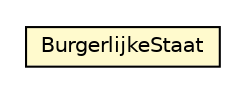 #!/usr/local/bin/dot
#
# Class diagram 
# Generated by UMLGraph version R5_6-24-gf6e263 (http://www.umlgraph.org/)
#

digraph G {
	edge [fontname="Helvetica",fontsize=10,labelfontname="Helvetica",labelfontsize=10];
	node [fontname="Helvetica",fontsize=10,shape=plaintext];
	nodesep=0.25;
	ranksep=0.5;
	// nl.egem.stuf.sector.bg._0204.PRSFund.BurgerlijkeStaat
	c151188 [label=<<table title="nl.egem.stuf.sector.bg._0204.PRSFund.BurgerlijkeStaat" border="0" cellborder="1" cellspacing="0" cellpadding="2" port="p" bgcolor="lemonChiffon" href="./PRSFund.BurgerlijkeStaat.html">
		<tr><td><table border="0" cellspacing="0" cellpadding="1">
<tr><td align="center" balign="center"> BurgerlijkeStaat </td></tr>
		</table></td></tr>
		</table>>, URL="./PRSFund.BurgerlijkeStaat.html", fontname="Helvetica", fontcolor="black", fontsize=10.0];
}

